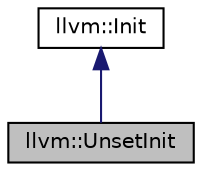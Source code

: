 digraph "llvm::UnsetInit"
{
 // LATEX_PDF_SIZE
  bgcolor="transparent";
  edge [fontname="Helvetica",fontsize="10",labelfontname="Helvetica",labelfontsize="10"];
  node [fontname="Helvetica",fontsize="10",shape="box"];
  Node1 [label="llvm::UnsetInit",height=0.2,width=0.4,color="black", fillcolor="grey75", style="filled", fontcolor="black",tooltip="'?' - Represents an uninitialized value"];
  Node2 -> Node1 [dir="back",color="midnightblue",fontsize="10",style="solid",fontname="Helvetica"];
  Node2 [label="llvm::Init",height=0.2,width=0.4,color="black",URL="$classllvm_1_1Init.html",tooltip=" "];
}
